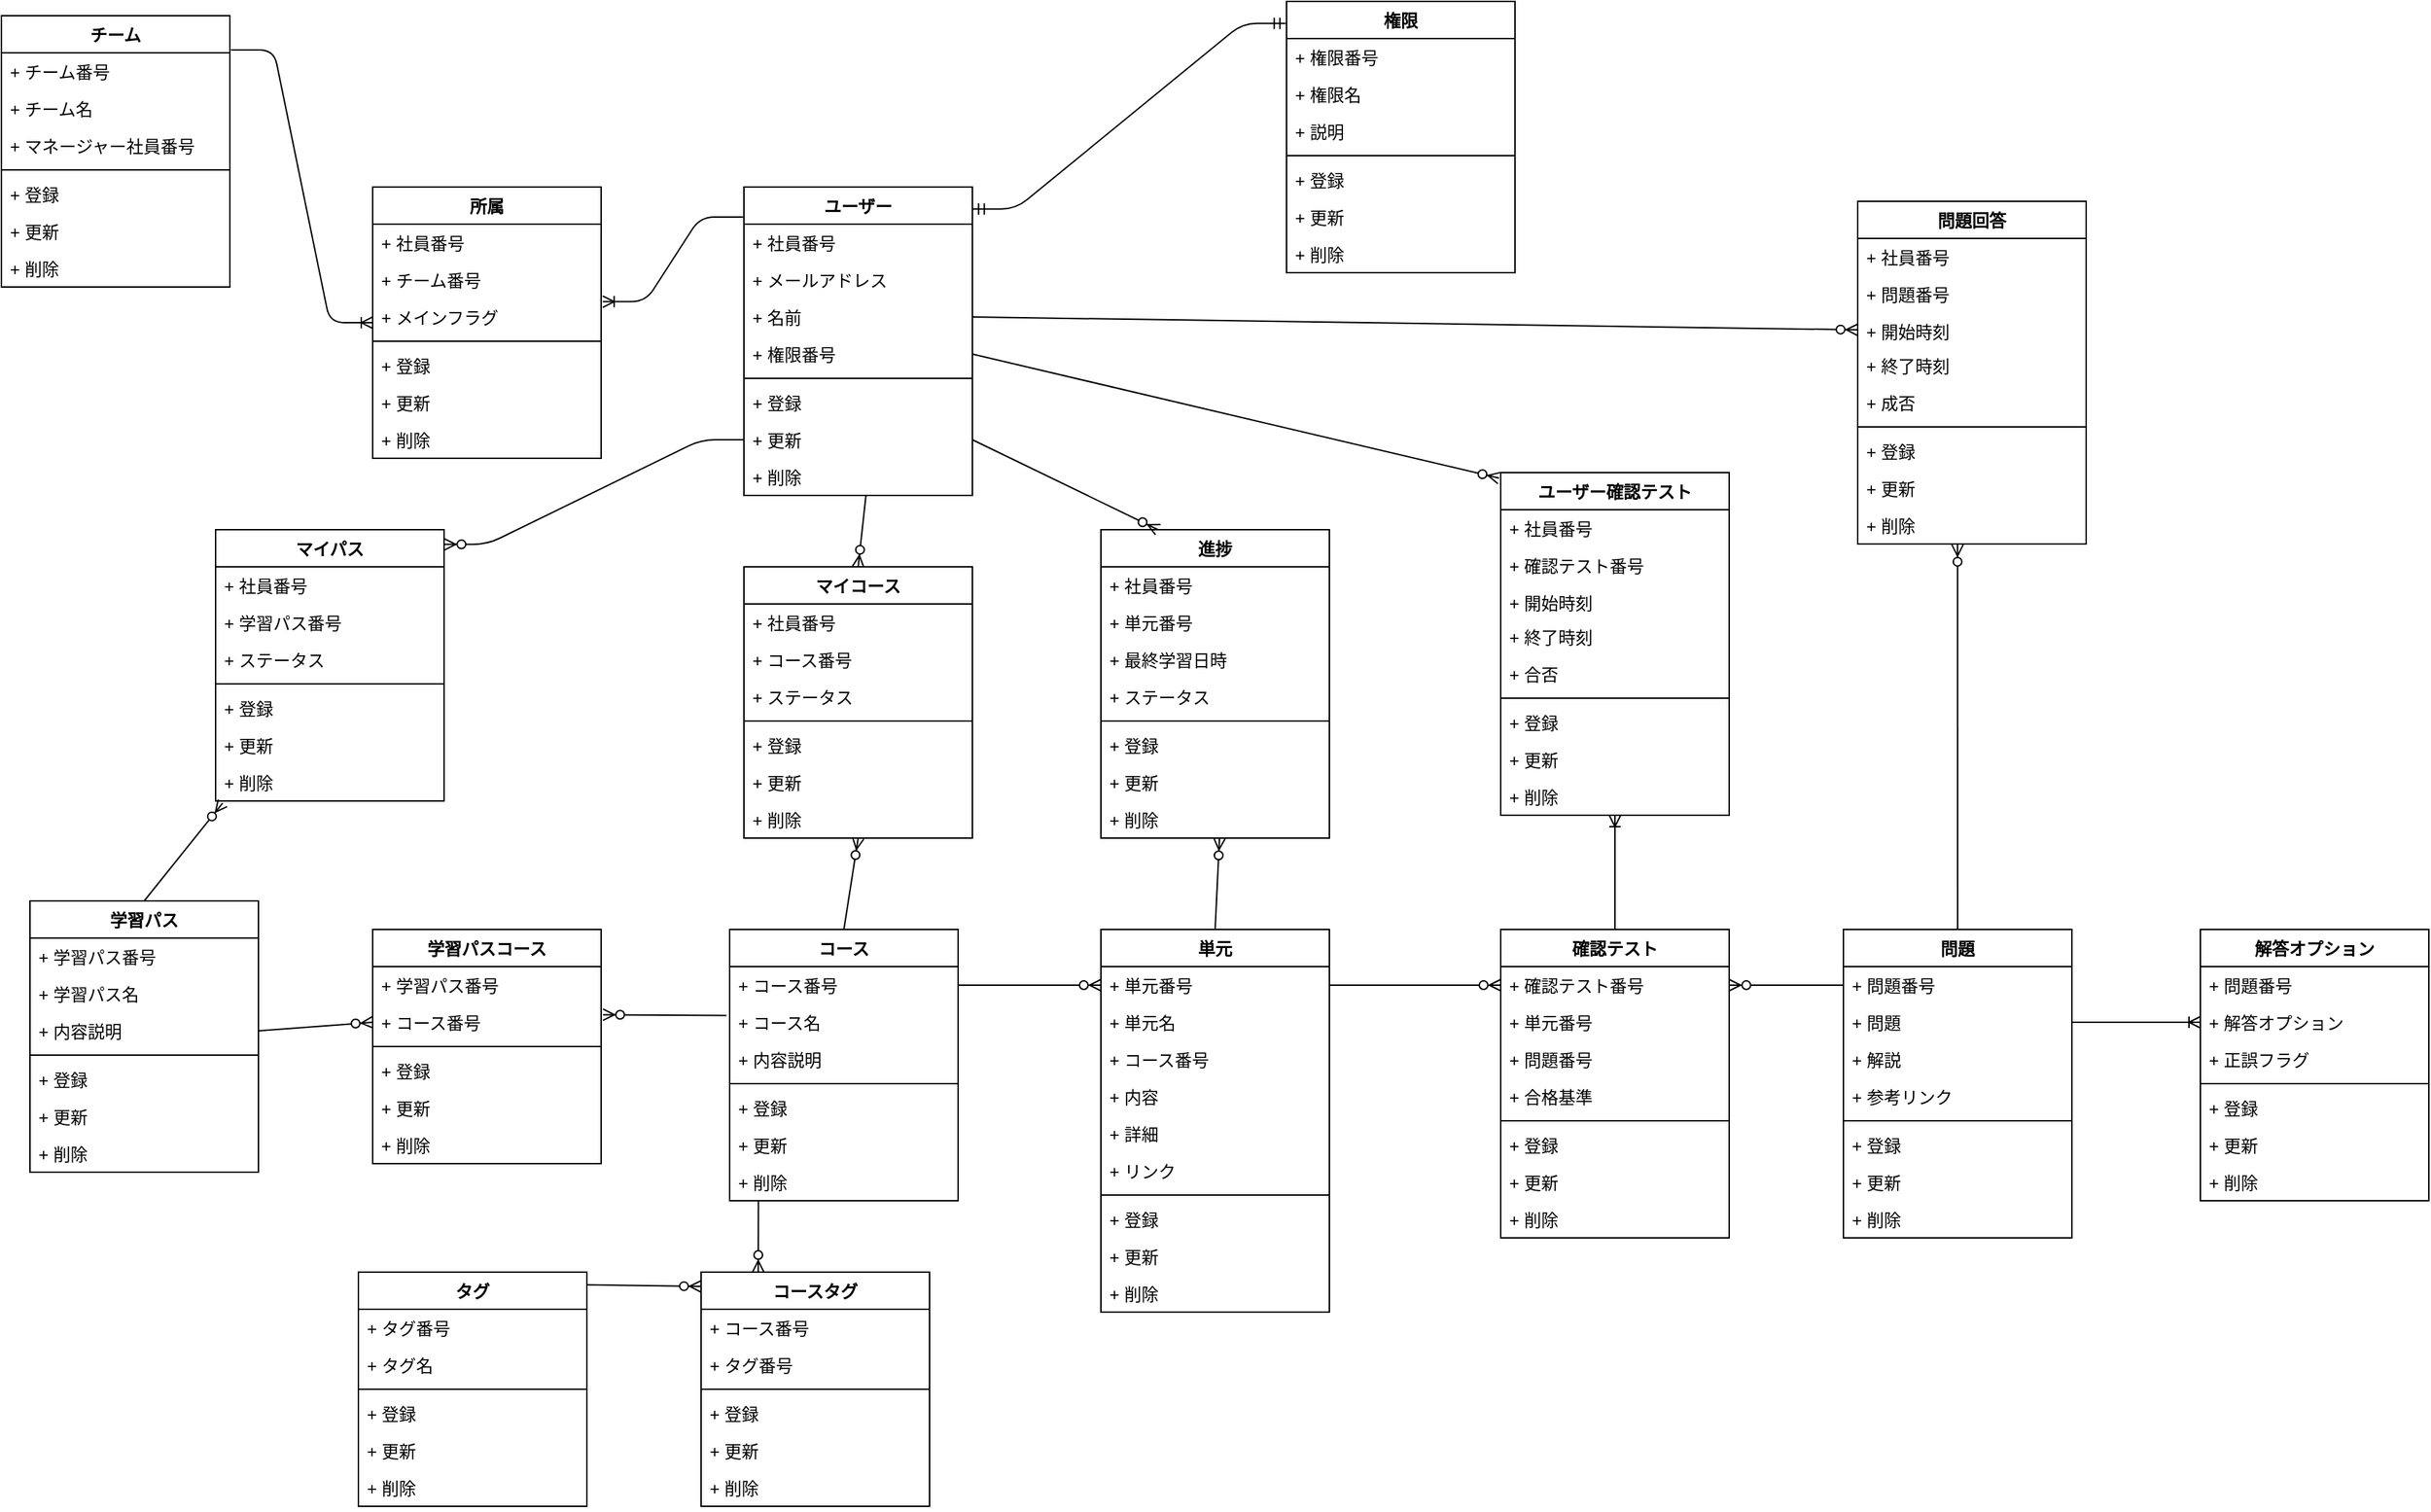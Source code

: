 <mxfile>
    <diagram id="Z9_yP5_fZFqYmNfUcej5" name="ページ1">
        <mxGraphModel dx="1994" dy="718" grid="1" gridSize="10" guides="1" tooltips="1" connect="1" arrows="1" fold="1" page="1" pageScale="1" pageWidth="827" pageHeight="1169" math="0" shadow="0">
            <root>
                <mxCell id="0"/>
                <mxCell id="1" parent="0"/>
                <mxCell id="17" value="&lt;span style=&quot;color: rgb(0, 0, 0);&quot;&gt;ユーザー&lt;/span&gt;" style="swimlane;fontStyle=1;align=center;verticalAlign=top;childLayout=stackLayout;horizontal=1;startSize=26;horizontalStack=0;resizeParent=1;resizeParentMax=0;resizeLast=0;collapsible=1;marginBottom=0;whiteSpace=wrap;html=1;" parent="1" vertex="1">
                    <mxGeometry x="390" y="400" width="160" height="216" as="geometry">
                        <mxRectangle x="140" y="380" width="90" height="30" as="alternateBounds"/>
                    </mxGeometry>
                </mxCell>
                <mxCell id="20" value="+ 社員番号&lt;div&gt;&lt;br&gt;&lt;/div&gt;" style="text;strokeColor=none;fillColor=none;align=left;verticalAlign=top;spacingLeft=4;spacingRight=4;overflow=hidden;rotatable=0;points=[[0,0.5],[1,0.5]];portConstraint=eastwest;whiteSpace=wrap;html=1;" parent="17" vertex="1">
                    <mxGeometry y="26" width="160" height="26" as="geometry"/>
                </mxCell>
                <mxCell id="18" value="+ メールアドレス" style="text;strokeColor=none;fillColor=none;align=left;verticalAlign=top;spacingLeft=4;spacingRight=4;overflow=hidden;rotatable=0;points=[[0,0.5],[1,0.5]];portConstraint=eastwest;whiteSpace=wrap;html=1;" parent="17" vertex="1">
                    <mxGeometry y="52" width="160" height="26" as="geometry"/>
                </mxCell>
                <mxCell id="19" value="+ 名前" style="text;strokeColor=none;fillColor=none;align=left;verticalAlign=top;spacingLeft=4;spacingRight=4;overflow=hidden;rotatable=0;points=[[0,0.5],[1,0.5]];portConstraint=eastwest;whiteSpace=wrap;html=1;" parent="17" vertex="1">
                    <mxGeometry y="78" width="160" height="26" as="geometry"/>
                </mxCell>
                <mxCell id="22" value="+ 権限番号" style="text;strokeColor=none;fillColor=none;align=left;verticalAlign=top;spacingLeft=4;spacingRight=4;overflow=hidden;rotatable=0;points=[[0,0.5],[1,0.5]];portConstraint=eastwest;whiteSpace=wrap;html=1;" parent="17" vertex="1">
                    <mxGeometry y="104" width="160" height="26" as="geometry"/>
                </mxCell>
                <mxCell id="23" value="" style="line;strokeWidth=1;fillColor=none;align=left;verticalAlign=middle;spacingTop=-1;spacingLeft=3;spacingRight=3;rotatable=0;labelPosition=right;points=[];portConstraint=eastwest;strokeColor=inherit;" parent="17" vertex="1">
                    <mxGeometry y="130" width="160" height="8" as="geometry"/>
                </mxCell>
                <mxCell id="24" value="+ 登録" style="text;strokeColor=none;fillColor=none;align=left;verticalAlign=top;spacingLeft=4;spacingRight=4;overflow=hidden;rotatable=0;points=[[0,0.5],[1,0.5]];portConstraint=eastwest;whiteSpace=wrap;html=1;" parent="17" vertex="1">
                    <mxGeometry y="138" width="160" height="26" as="geometry"/>
                </mxCell>
                <mxCell id="26" value="+ 更新" style="text;strokeColor=none;fillColor=none;align=left;verticalAlign=top;spacingLeft=4;spacingRight=4;overflow=hidden;rotatable=0;points=[[0,0.5],[1,0.5]];portConstraint=eastwest;whiteSpace=wrap;html=1;" parent="17" vertex="1">
                    <mxGeometry y="164" width="160" height="26" as="geometry"/>
                </mxCell>
                <mxCell id="25" value="+ 削除" style="text;strokeColor=none;fillColor=none;align=left;verticalAlign=top;spacingLeft=4;spacingRight=4;overflow=hidden;rotatable=0;points=[[0,0.5],[1,0.5]];portConstraint=eastwest;whiteSpace=wrap;html=1;" parent="17" vertex="1">
                    <mxGeometry y="190" width="160" height="26" as="geometry"/>
                </mxCell>
                <mxCell id="27" value="チーム" style="swimlane;fontStyle=1;align=center;verticalAlign=top;childLayout=stackLayout;horizontal=1;startSize=26;horizontalStack=0;resizeParent=1;resizeParentMax=0;resizeLast=0;collapsible=1;marginBottom=0;whiteSpace=wrap;html=1;" parent="1" vertex="1">
                    <mxGeometry x="-130" y="280" width="160" height="190" as="geometry">
                        <mxRectangle x="140" y="380" width="90" height="30" as="alternateBounds"/>
                    </mxGeometry>
                </mxCell>
                <mxCell id="28" value="+ チーム番号&lt;div&gt;&lt;br&gt;&lt;/div&gt;" style="text;strokeColor=none;fillColor=none;align=left;verticalAlign=top;spacingLeft=4;spacingRight=4;overflow=hidden;rotatable=0;points=[[0,0.5],[1,0.5]];portConstraint=eastwest;whiteSpace=wrap;html=1;" parent="27" vertex="1">
                    <mxGeometry y="26" width="160" height="26" as="geometry"/>
                </mxCell>
                <mxCell id="239" value="+ チーム名" style="text;strokeColor=none;fillColor=none;align=left;verticalAlign=top;spacingLeft=4;spacingRight=4;overflow=hidden;rotatable=0;points=[[0,0.5],[1,0.5]];portConstraint=eastwest;whiteSpace=wrap;html=1;" parent="27" vertex="1">
                    <mxGeometry y="52" width="160" height="26" as="geometry"/>
                </mxCell>
                <mxCell id="29" value="+ マネージャー社員番号" style="text;strokeColor=none;fillColor=none;align=left;verticalAlign=top;spacingLeft=4;spacingRight=4;overflow=hidden;rotatable=0;points=[[0,0.5],[1,0.5]];portConstraint=eastwest;whiteSpace=wrap;html=1;" parent="27" vertex="1">
                    <mxGeometry y="78" width="160" height="26" as="geometry"/>
                </mxCell>
                <mxCell id="32" value="" style="line;strokeWidth=1;fillColor=none;align=left;verticalAlign=middle;spacingTop=-1;spacingLeft=3;spacingRight=3;rotatable=0;labelPosition=right;points=[];portConstraint=eastwest;strokeColor=inherit;" parent="27" vertex="1">
                    <mxGeometry y="104" width="160" height="8" as="geometry"/>
                </mxCell>
                <mxCell id="33" value="+ 登録" style="text;strokeColor=none;fillColor=none;align=left;verticalAlign=top;spacingLeft=4;spacingRight=4;overflow=hidden;rotatable=0;points=[[0,0.5],[1,0.5]];portConstraint=eastwest;whiteSpace=wrap;html=1;" parent="27" vertex="1">
                    <mxGeometry y="112" width="160" height="26" as="geometry"/>
                </mxCell>
                <mxCell id="34" value="+ 更新" style="text;strokeColor=none;fillColor=none;align=left;verticalAlign=top;spacingLeft=4;spacingRight=4;overflow=hidden;rotatable=0;points=[[0,0.5],[1,0.5]];portConstraint=eastwest;whiteSpace=wrap;html=1;" parent="27" vertex="1">
                    <mxGeometry y="138" width="160" height="26" as="geometry"/>
                </mxCell>
                <mxCell id="35" value="+ 削除" style="text;strokeColor=none;fillColor=none;align=left;verticalAlign=top;spacingLeft=4;spacingRight=4;overflow=hidden;rotatable=0;points=[[0,0.5],[1,0.5]];portConstraint=eastwest;whiteSpace=wrap;html=1;" parent="27" vertex="1">
                    <mxGeometry y="164" width="160" height="26" as="geometry"/>
                </mxCell>
                <mxCell id="45" value="学習パスコース" style="swimlane;fontStyle=1;align=center;verticalAlign=top;childLayout=stackLayout;horizontal=1;startSize=26;horizontalStack=0;resizeParent=1;resizeParentMax=0;resizeLast=0;collapsible=1;marginBottom=0;whiteSpace=wrap;html=1;" parent="1" vertex="1">
                    <mxGeometry x="130" y="920" width="160" height="164" as="geometry">
                        <mxRectangle x="140" y="380" width="90" height="30" as="alternateBounds"/>
                    </mxGeometry>
                </mxCell>
                <mxCell id="46" value="+ 学習パス番号&lt;div&gt;&lt;br&gt;&lt;/div&gt;" style="text;strokeColor=none;fillColor=none;align=left;verticalAlign=top;spacingLeft=4;spacingRight=4;overflow=hidden;rotatable=0;points=[[0,0.5],[1,0.5]];portConstraint=eastwest;whiteSpace=wrap;html=1;" parent="45" vertex="1">
                    <mxGeometry y="26" width="160" height="26" as="geometry"/>
                </mxCell>
                <mxCell id="47" value="+ コース番号" style="text;strokeColor=none;fillColor=none;align=left;verticalAlign=top;spacingLeft=4;spacingRight=4;overflow=hidden;rotatable=0;points=[[0,0.5],[1,0.5]];portConstraint=eastwest;whiteSpace=wrap;html=1;" parent="45" vertex="1">
                    <mxGeometry y="52" width="160" height="26" as="geometry"/>
                </mxCell>
                <mxCell id="50" value="" style="line;strokeWidth=1;fillColor=none;align=left;verticalAlign=middle;spacingTop=-1;spacingLeft=3;spacingRight=3;rotatable=0;labelPosition=right;points=[];portConstraint=eastwest;strokeColor=inherit;" parent="45" vertex="1">
                    <mxGeometry y="78" width="160" height="8" as="geometry"/>
                </mxCell>
                <mxCell id="51" value="+ 登録" style="text;strokeColor=none;fillColor=none;align=left;verticalAlign=top;spacingLeft=4;spacingRight=4;overflow=hidden;rotatable=0;points=[[0,0.5],[1,0.5]];portConstraint=eastwest;whiteSpace=wrap;html=1;" parent="45" vertex="1">
                    <mxGeometry y="86" width="160" height="26" as="geometry"/>
                </mxCell>
                <mxCell id="52" value="+ 更新" style="text;strokeColor=none;fillColor=none;align=left;verticalAlign=top;spacingLeft=4;spacingRight=4;overflow=hidden;rotatable=0;points=[[0,0.5],[1,0.5]];portConstraint=eastwest;whiteSpace=wrap;html=1;" parent="45" vertex="1">
                    <mxGeometry y="112" width="160" height="26" as="geometry"/>
                </mxCell>
                <mxCell id="53" value="+ 削除" style="text;strokeColor=none;fillColor=none;align=left;verticalAlign=top;spacingLeft=4;spacingRight=4;overflow=hidden;rotatable=0;points=[[0,0.5],[1,0.5]];portConstraint=eastwest;whiteSpace=wrap;html=1;" parent="45" vertex="1">
                    <mxGeometry y="138" width="160" height="26" as="geometry"/>
                </mxCell>
                <mxCell id="54" value="コース" style="swimlane;fontStyle=1;align=center;verticalAlign=top;childLayout=stackLayout;horizontal=1;startSize=26;horizontalStack=0;resizeParent=1;resizeParentMax=0;resizeLast=0;collapsible=1;marginBottom=0;whiteSpace=wrap;html=1;" parent="1" vertex="1">
                    <mxGeometry x="380" y="920" width="160" height="190" as="geometry">
                        <mxRectangle x="140" y="380" width="90" height="30" as="alternateBounds"/>
                    </mxGeometry>
                </mxCell>
                <mxCell id="55" value="+ コース番号" style="text;strokeColor=none;fillColor=none;align=left;verticalAlign=top;spacingLeft=4;spacingRight=4;overflow=hidden;rotatable=0;points=[[0,0.5],[1,0.5]];portConstraint=eastwest;whiteSpace=wrap;html=1;" parent="54" vertex="1">
                    <mxGeometry y="26" width="160" height="26" as="geometry"/>
                </mxCell>
                <mxCell id="56" value="+ コース名" style="text;strokeColor=none;fillColor=none;align=left;verticalAlign=top;spacingLeft=4;spacingRight=4;overflow=hidden;rotatable=0;points=[[0,0.5],[1,0.5]];portConstraint=eastwest;whiteSpace=wrap;html=1;" parent="54" vertex="1">
                    <mxGeometry y="52" width="160" height="26" as="geometry"/>
                </mxCell>
                <mxCell id="57" value="+ 内容説明" style="text;strokeColor=none;fillColor=none;align=left;verticalAlign=top;spacingLeft=4;spacingRight=4;overflow=hidden;rotatable=0;points=[[0,0.5],[1,0.5]];portConstraint=eastwest;whiteSpace=wrap;html=1;" parent="54" vertex="1">
                    <mxGeometry y="78" width="160" height="26" as="geometry"/>
                </mxCell>
                <mxCell id="58" value="" style="line;strokeWidth=1;fillColor=none;align=left;verticalAlign=middle;spacingTop=-1;spacingLeft=3;spacingRight=3;rotatable=0;labelPosition=right;points=[];portConstraint=eastwest;strokeColor=inherit;" parent="54" vertex="1">
                    <mxGeometry y="104" width="160" height="8" as="geometry"/>
                </mxCell>
                <mxCell id="59" value="+ 登録" style="text;strokeColor=none;fillColor=none;align=left;verticalAlign=top;spacingLeft=4;spacingRight=4;overflow=hidden;rotatable=0;points=[[0,0.5],[1,0.5]];portConstraint=eastwest;whiteSpace=wrap;html=1;" parent="54" vertex="1">
                    <mxGeometry y="112" width="160" height="26" as="geometry"/>
                </mxCell>
                <mxCell id="60" value="+ 更新" style="text;strokeColor=none;fillColor=none;align=left;verticalAlign=top;spacingLeft=4;spacingRight=4;overflow=hidden;rotatable=0;points=[[0,0.5],[1,0.5]];portConstraint=eastwest;whiteSpace=wrap;html=1;" parent="54" vertex="1">
                    <mxGeometry y="138" width="160" height="26" as="geometry"/>
                </mxCell>
                <mxCell id="61" value="+ 削除" style="text;strokeColor=none;fillColor=none;align=left;verticalAlign=top;spacingLeft=4;spacingRight=4;overflow=hidden;rotatable=0;points=[[0,0.5],[1,0.5]];portConstraint=eastwest;whiteSpace=wrap;html=1;" parent="54" vertex="1">
                    <mxGeometry y="164" width="160" height="26" as="geometry"/>
                </mxCell>
                <mxCell id="80" value="単元" style="swimlane;fontStyle=1;align=center;verticalAlign=top;childLayout=stackLayout;horizontal=1;startSize=26;horizontalStack=0;resizeParent=1;resizeParentMax=0;resizeLast=0;collapsible=1;marginBottom=0;whiteSpace=wrap;html=1;" parent="1" vertex="1">
                    <mxGeometry x="640" y="920" width="160" height="268" as="geometry">
                        <mxRectangle x="140" y="380" width="90" height="30" as="alternateBounds"/>
                    </mxGeometry>
                </mxCell>
                <mxCell id="81" value="+ 単元番号" style="text;strokeColor=none;fillColor=none;align=left;verticalAlign=top;spacingLeft=4;spacingRight=4;overflow=hidden;rotatable=0;points=[[0,0.5],[1,0.5]];portConstraint=eastwest;whiteSpace=wrap;html=1;" parent="80" vertex="1">
                    <mxGeometry y="26" width="160" height="26" as="geometry"/>
                </mxCell>
                <mxCell id="82" value="+ 単元名" style="text;strokeColor=none;fillColor=none;align=left;verticalAlign=top;spacingLeft=4;spacingRight=4;overflow=hidden;rotatable=0;points=[[0,0.5],[1,0.5]];portConstraint=eastwest;whiteSpace=wrap;html=1;" parent="80" vertex="1">
                    <mxGeometry y="52" width="160" height="26" as="geometry"/>
                </mxCell>
                <mxCell id="83" value="+ コース番号" style="text;strokeColor=none;fillColor=none;align=left;verticalAlign=top;spacingLeft=4;spacingRight=4;overflow=hidden;rotatable=0;points=[[0,0.5],[1,0.5]];portConstraint=eastwest;whiteSpace=wrap;html=1;" parent="80" vertex="1">
                    <mxGeometry y="78" width="160" height="26" as="geometry"/>
                </mxCell>
                <mxCell id="88" value="+ 内容" style="text;strokeColor=none;fillColor=none;align=left;verticalAlign=top;spacingLeft=4;spacingRight=4;overflow=hidden;rotatable=0;points=[[0,0.5],[1,0.5]];portConstraint=eastwest;whiteSpace=wrap;html=1;" parent="80" vertex="1">
                    <mxGeometry y="104" width="160" height="26" as="geometry"/>
                </mxCell>
                <mxCell id="99" value="+ 詳細" style="text;strokeColor=none;fillColor=none;align=left;verticalAlign=top;spacingLeft=4;spacingRight=4;overflow=hidden;rotatable=0;points=[[0,0.5],[1,0.5]];portConstraint=eastwest;whiteSpace=wrap;html=1;" parent="80" vertex="1">
                    <mxGeometry y="130" width="160" height="26" as="geometry"/>
                </mxCell>
                <mxCell id="98" value="+ リンク" style="text;strokeColor=none;fillColor=none;align=left;verticalAlign=top;spacingLeft=4;spacingRight=4;overflow=hidden;rotatable=0;points=[[0,0.5],[1,0.5]];portConstraint=eastwest;whiteSpace=wrap;html=1;" parent="80" vertex="1">
                    <mxGeometry y="156" width="160" height="26" as="geometry"/>
                </mxCell>
                <mxCell id="84" value="" style="line;strokeWidth=1;fillColor=none;align=left;verticalAlign=middle;spacingTop=-1;spacingLeft=3;spacingRight=3;rotatable=0;labelPosition=right;points=[];portConstraint=eastwest;strokeColor=inherit;" parent="80" vertex="1">
                    <mxGeometry y="182" width="160" height="8" as="geometry"/>
                </mxCell>
                <mxCell id="85" value="+ 登録" style="text;strokeColor=none;fillColor=none;align=left;verticalAlign=top;spacingLeft=4;spacingRight=4;overflow=hidden;rotatable=0;points=[[0,0.5],[1,0.5]];portConstraint=eastwest;whiteSpace=wrap;html=1;" parent="80" vertex="1">
                    <mxGeometry y="190" width="160" height="26" as="geometry"/>
                </mxCell>
                <mxCell id="86" value="+ 更新" style="text;strokeColor=none;fillColor=none;align=left;verticalAlign=top;spacingLeft=4;spacingRight=4;overflow=hidden;rotatable=0;points=[[0,0.5],[1,0.5]];portConstraint=eastwest;whiteSpace=wrap;html=1;" parent="80" vertex="1">
                    <mxGeometry y="216" width="160" height="26" as="geometry"/>
                </mxCell>
                <mxCell id="87" value="+ 削除" style="text;strokeColor=none;fillColor=none;align=left;verticalAlign=top;spacingLeft=4;spacingRight=4;overflow=hidden;rotatable=0;points=[[0,0.5],[1,0.5]];portConstraint=eastwest;whiteSpace=wrap;html=1;" parent="80" vertex="1">
                    <mxGeometry y="242" width="160" height="26" as="geometry"/>
                </mxCell>
                <mxCell id="100" value="進捗" style="swimlane;fontStyle=1;align=center;verticalAlign=top;childLayout=stackLayout;horizontal=1;startSize=26;horizontalStack=0;resizeParent=1;resizeParentMax=0;resizeLast=0;collapsible=1;marginBottom=0;whiteSpace=wrap;html=1;" parent="1" vertex="1">
                    <mxGeometry x="640" y="640" width="160" height="216" as="geometry">
                        <mxRectangle x="140" y="380" width="90" height="30" as="alternateBounds"/>
                    </mxGeometry>
                </mxCell>
                <mxCell id="101" value="+ 社員番号" style="text;strokeColor=none;fillColor=none;align=left;verticalAlign=top;spacingLeft=4;spacingRight=4;overflow=hidden;rotatable=0;points=[[0,0.5],[1,0.5]];portConstraint=eastwest;whiteSpace=wrap;html=1;" parent="100" vertex="1">
                    <mxGeometry y="26" width="160" height="26" as="geometry"/>
                </mxCell>
                <mxCell id="102" value="+ 単元番号" style="text;strokeColor=none;fillColor=none;align=left;verticalAlign=top;spacingLeft=4;spacingRight=4;overflow=hidden;rotatable=0;points=[[0,0.5],[1,0.5]];portConstraint=eastwest;whiteSpace=wrap;html=1;" parent="100" vertex="1">
                    <mxGeometry y="52" width="160" height="26" as="geometry"/>
                </mxCell>
                <mxCell id="141" value="+ 最終学習日時" style="text;strokeColor=none;fillColor=none;align=left;verticalAlign=top;spacingLeft=4;spacingRight=4;overflow=hidden;rotatable=0;points=[[0,0.5],[1,0.5]];portConstraint=eastwest;whiteSpace=wrap;html=1;" parent="100" vertex="1">
                    <mxGeometry y="78" width="160" height="26" as="geometry"/>
                </mxCell>
                <mxCell id="103" value="+ ステータス" style="text;strokeColor=none;fillColor=none;align=left;verticalAlign=top;spacingLeft=4;spacingRight=4;overflow=hidden;rotatable=0;points=[[0,0.5],[1,0.5]];portConstraint=eastwest;whiteSpace=wrap;html=1;" parent="100" vertex="1">
                    <mxGeometry y="104" width="160" height="26" as="geometry"/>
                </mxCell>
                <mxCell id="107" value="" style="line;strokeWidth=1;fillColor=none;align=left;verticalAlign=middle;spacingTop=-1;spacingLeft=3;spacingRight=3;rotatable=0;labelPosition=right;points=[];portConstraint=eastwest;strokeColor=inherit;" parent="100" vertex="1">
                    <mxGeometry y="130" width="160" height="8" as="geometry"/>
                </mxCell>
                <mxCell id="108" value="+ 登録" style="text;strokeColor=none;fillColor=none;align=left;verticalAlign=top;spacingLeft=4;spacingRight=4;overflow=hidden;rotatable=0;points=[[0,0.5],[1,0.5]];portConstraint=eastwest;whiteSpace=wrap;html=1;" parent="100" vertex="1">
                    <mxGeometry y="138" width="160" height="26" as="geometry"/>
                </mxCell>
                <mxCell id="109" value="+ 更新" style="text;strokeColor=none;fillColor=none;align=left;verticalAlign=top;spacingLeft=4;spacingRight=4;overflow=hidden;rotatable=0;points=[[0,0.5],[1,0.5]];portConstraint=eastwest;whiteSpace=wrap;html=1;" parent="100" vertex="1">
                    <mxGeometry y="164" width="160" height="26" as="geometry"/>
                </mxCell>
                <mxCell id="110" value="+ 削除" style="text;strokeColor=none;fillColor=none;align=left;verticalAlign=top;spacingLeft=4;spacingRight=4;overflow=hidden;rotatable=0;points=[[0,0.5],[1,0.5]];portConstraint=eastwest;whiteSpace=wrap;html=1;" parent="100" vertex="1">
                    <mxGeometry y="190" width="160" height="26" as="geometry"/>
                </mxCell>
                <mxCell id="112" value="確認テスト" style="swimlane;fontStyle=1;align=center;verticalAlign=top;childLayout=stackLayout;horizontal=1;startSize=26;horizontalStack=0;resizeParent=1;resizeParentMax=0;resizeLast=0;collapsible=1;marginBottom=0;whiteSpace=wrap;html=1;" parent="1" vertex="1">
                    <mxGeometry x="920" y="920" width="160" height="216" as="geometry">
                        <mxRectangle x="140" y="380" width="90" height="30" as="alternateBounds"/>
                    </mxGeometry>
                </mxCell>
                <mxCell id="187" value="+ 確認テスト番号" style="text;strokeColor=none;fillColor=none;align=left;verticalAlign=top;spacingLeft=4;spacingRight=4;overflow=hidden;rotatable=0;points=[[0,0.5],[1,0.5]];portConstraint=eastwest;whiteSpace=wrap;html=1;" parent="112" vertex="1">
                    <mxGeometry y="26" width="160" height="26" as="geometry"/>
                </mxCell>
                <mxCell id="113" value="+ 単元番号" style="text;strokeColor=none;fillColor=none;align=left;verticalAlign=top;spacingLeft=4;spacingRight=4;overflow=hidden;rotatable=0;points=[[0,0.5],[1,0.5]];portConstraint=eastwest;whiteSpace=wrap;html=1;" parent="112" vertex="1">
                    <mxGeometry y="52" width="160" height="26" as="geometry"/>
                </mxCell>
                <mxCell id="198" value="+ 問題番号" style="text;strokeColor=none;fillColor=none;align=left;verticalAlign=top;spacingLeft=4;spacingRight=4;overflow=hidden;rotatable=0;points=[[0,0.5],[1,0.5]];portConstraint=eastwest;whiteSpace=wrap;html=1;" parent="112" vertex="1">
                    <mxGeometry y="78" width="160" height="26" as="geometry"/>
                </mxCell>
                <mxCell id="129" value="+ 合格基準" style="text;strokeColor=none;fillColor=none;align=left;verticalAlign=top;spacingLeft=4;spacingRight=4;overflow=hidden;rotatable=0;points=[[0,0.5],[1,0.5]];portConstraint=eastwest;whiteSpace=wrap;html=1;" parent="112" vertex="1">
                    <mxGeometry y="104" width="160" height="26" as="geometry"/>
                </mxCell>
                <mxCell id="117" value="" style="line;strokeWidth=1;fillColor=none;align=left;verticalAlign=middle;spacingTop=-1;spacingLeft=3;spacingRight=3;rotatable=0;labelPosition=right;points=[];portConstraint=eastwest;strokeColor=inherit;" parent="112" vertex="1">
                    <mxGeometry y="130" width="160" height="8" as="geometry"/>
                </mxCell>
                <mxCell id="118" value="+ 登録" style="text;strokeColor=none;fillColor=none;align=left;verticalAlign=top;spacingLeft=4;spacingRight=4;overflow=hidden;rotatable=0;points=[[0,0.5],[1,0.5]];portConstraint=eastwest;whiteSpace=wrap;html=1;" parent="112" vertex="1">
                    <mxGeometry y="138" width="160" height="26" as="geometry"/>
                </mxCell>
                <mxCell id="119" value="+ 更新" style="text;strokeColor=none;fillColor=none;align=left;verticalAlign=top;spacingLeft=4;spacingRight=4;overflow=hidden;rotatable=0;points=[[0,0.5],[1,0.5]];portConstraint=eastwest;whiteSpace=wrap;html=1;" parent="112" vertex="1">
                    <mxGeometry y="164" width="160" height="26" as="geometry"/>
                </mxCell>
                <mxCell id="120" value="+ 削除" style="text;strokeColor=none;fillColor=none;align=left;verticalAlign=top;spacingLeft=4;spacingRight=4;overflow=hidden;rotatable=0;points=[[0,0.5],[1,0.5]];portConstraint=eastwest;whiteSpace=wrap;html=1;" parent="112" vertex="1">
                    <mxGeometry y="190" width="160" height="26" as="geometry"/>
                </mxCell>
                <mxCell id="121" value="解答オプション" style="swimlane;fontStyle=1;align=center;verticalAlign=top;childLayout=stackLayout;horizontal=1;startSize=26;horizontalStack=0;resizeParent=1;resizeParentMax=0;resizeLast=0;collapsible=1;marginBottom=0;whiteSpace=wrap;html=1;" parent="1" vertex="1">
                    <mxGeometry x="1410" y="920" width="160" height="190" as="geometry">
                        <mxRectangle x="140" y="380" width="90" height="30" as="alternateBounds"/>
                    </mxGeometry>
                </mxCell>
                <mxCell id="122" value="+ 問題番号" style="text;strokeColor=none;fillColor=none;align=left;verticalAlign=top;spacingLeft=4;spacingRight=4;overflow=hidden;rotatable=0;points=[[0,0.5],[1,0.5]];portConstraint=eastwest;whiteSpace=wrap;html=1;" parent="121" vertex="1">
                    <mxGeometry y="26" width="160" height="26" as="geometry"/>
                </mxCell>
                <mxCell id="128" value="+ 解答オプション" style="text;strokeColor=none;fillColor=none;align=left;verticalAlign=top;spacingLeft=4;spacingRight=4;overflow=hidden;rotatable=0;points=[[0,0.5],[1,0.5]];portConstraint=eastwest;whiteSpace=wrap;html=1;" parent="121" vertex="1">
                    <mxGeometry y="52" width="160" height="26" as="geometry"/>
                </mxCell>
                <mxCell id="123" value="+ 正誤フラグ" style="text;strokeColor=none;fillColor=none;align=left;verticalAlign=top;spacingLeft=4;spacingRight=4;overflow=hidden;rotatable=0;points=[[0,0.5],[1,0.5]];portConstraint=eastwest;whiteSpace=wrap;html=1;" parent="121" vertex="1">
                    <mxGeometry y="78" width="160" height="26" as="geometry"/>
                </mxCell>
                <mxCell id="124" value="" style="line;strokeWidth=1;fillColor=none;align=left;verticalAlign=middle;spacingTop=-1;spacingLeft=3;spacingRight=3;rotatable=0;labelPosition=right;points=[];portConstraint=eastwest;strokeColor=inherit;" parent="121" vertex="1">
                    <mxGeometry y="104" width="160" height="8" as="geometry"/>
                </mxCell>
                <mxCell id="125" value="+ 登録" style="text;strokeColor=none;fillColor=none;align=left;verticalAlign=top;spacingLeft=4;spacingRight=4;overflow=hidden;rotatable=0;points=[[0,0.5],[1,0.5]];portConstraint=eastwest;whiteSpace=wrap;html=1;" parent="121" vertex="1">
                    <mxGeometry y="112" width="160" height="26" as="geometry"/>
                </mxCell>
                <mxCell id="126" value="+ 更新" style="text;strokeColor=none;fillColor=none;align=left;verticalAlign=top;spacingLeft=4;spacingRight=4;overflow=hidden;rotatable=0;points=[[0,0.5],[1,0.5]];portConstraint=eastwest;whiteSpace=wrap;html=1;" parent="121" vertex="1">
                    <mxGeometry y="138" width="160" height="26" as="geometry"/>
                </mxCell>
                <mxCell id="127" value="+ 削除" style="text;strokeColor=none;fillColor=none;align=left;verticalAlign=top;spacingLeft=4;spacingRight=4;overflow=hidden;rotatable=0;points=[[0,0.5],[1,0.5]];portConstraint=eastwest;whiteSpace=wrap;html=1;" parent="121" vertex="1">
                    <mxGeometry y="164" width="160" height="26" as="geometry"/>
                </mxCell>
                <mxCell id="143" value="マイパス" style="swimlane;fontStyle=1;align=center;verticalAlign=top;childLayout=stackLayout;horizontal=1;startSize=26;horizontalStack=0;resizeParent=1;resizeParentMax=0;resizeLast=0;collapsible=1;marginBottom=0;whiteSpace=wrap;html=1;" parent="1" vertex="1">
                    <mxGeometry x="20" y="640" width="160" height="190" as="geometry">
                        <mxRectangle x="140" y="380" width="90" height="30" as="alternateBounds"/>
                    </mxGeometry>
                </mxCell>
                <mxCell id="144" value="+ 社員番号&lt;div&gt;&lt;br&gt;&lt;/div&gt;" style="text;strokeColor=none;fillColor=none;align=left;verticalAlign=top;spacingLeft=4;spacingRight=4;overflow=hidden;rotatable=0;points=[[0,0.5],[1,0.5]];portConstraint=eastwest;whiteSpace=wrap;html=1;" parent="143" vertex="1">
                    <mxGeometry y="26" width="160" height="26" as="geometry"/>
                </mxCell>
                <mxCell id="157" value="+ 学習パス番号" style="text;strokeColor=none;fillColor=none;align=left;verticalAlign=top;spacingLeft=4;spacingRight=4;overflow=hidden;rotatable=0;points=[[0,0.5],[1,0.5]];portConstraint=eastwest;whiteSpace=wrap;html=1;" parent="143" vertex="1">
                    <mxGeometry y="52" width="160" height="26" as="geometry"/>
                </mxCell>
                <mxCell id="145" value="+ ステータス" style="text;strokeColor=none;fillColor=none;align=left;verticalAlign=top;spacingLeft=4;spacingRight=4;overflow=hidden;rotatable=0;points=[[0,0.5],[1,0.5]];portConstraint=eastwest;whiteSpace=wrap;html=1;" parent="143" vertex="1">
                    <mxGeometry y="78" width="160" height="26" as="geometry"/>
                </mxCell>
                <mxCell id="146" value="" style="line;strokeWidth=1;fillColor=none;align=left;verticalAlign=middle;spacingTop=-1;spacingLeft=3;spacingRight=3;rotatable=0;labelPosition=right;points=[];portConstraint=eastwest;strokeColor=inherit;" parent="143" vertex="1">
                    <mxGeometry y="104" width="160" height="8" as="geometry"/>
                </mxCell>
                <mxCell id="147" value="+ 登録" style="text;strokeColor=none;fillColor=none;align=left;verticalAlign=top;spacingLeft=4;spacingRight=4;overflow=hidden;rotatable=0;points=[[0,0.5],[1,0.5]];portConstraint=eastwest;whiteSpace=wrap;html=1;" parent="143" vertex="1">
                    <mxGeometry y="112" width="160" height="26" as="geometry"/>
                </mxCell>
                <mxCell id="148" value="+ 更新" style="text;strokeColor=none;fillColor=none;align=left;verticalAlign=top;spacingLeft=4;spacingRight=4;overflow=hidden;rotatable=0;points=[[0,0.5],[1,0.5]];portConstraint=eastwest;whiteSpace=wrap;html=1;" parent="143" vertex="1">
                    <mxGeometry y="138" width="160" height="26" as="geometry"/>
                </mxCell>
                <mxCell id="149" value="+ 削除" style="text;strokeColor=none;fillColor=none;align=left;verticalAlign=top;spacingLeft=4;spacingRight=4;overflow=hidden;rotatable=0;points=[[0,0.5],[1,0.5]];portConstraint=eastwest;whiteSpace=wrap;html=1;" parent="143" vertex="1">
                    <mxGeometry y="164" width="160" height="26" as="geometry"/>
                </mxCell>
                <mxCell id="150" value="所属" style="swimlane;fontStyle=1;align=center;verticalAlign=top;childLayout=stackLayout;horizontal=1;startSize=26;horizontalStack=0;resizeParent=1;resizeParentMax=0;resizeLast=0;collapsible=1;marginBottom=0;whiteSpace=wrap;html=1;" parent="1" vertex="1">
                    <mxGeometry x="130" y="400" width="160" height="190" as="geometry">
                        <mxRectangle x="140" y="380" width="90" height="30" as="alternateBounds"/>
                    </mxGeometry>
                </mxCell>
                <mxCell id="151" value="+ 社員番号&lt;div&gt;&lt;br&gt;&lt;/div&gt;" style="text;strokeColor=none;fillColor=none;align=left;verticalAlign=top;spacingLeft=4;spacingRight=4;overflow=hidden;rotatable=0;points=[[0,0.5],[1,0.5]];portConstraint=eastwest;whiteSpace=wrap;html=1;" parent="150" vertex="1">
                    <mxGeometry y="26" width="160" height="26" as="geometry"/>
                </mxCell>
                <mxCell id="152" value="+ チーム番号" style="text;strokeColor=none;fillColor=none;align=left;verticalAlign=top;spacingLeft=4;spacingRight=4;overflow=hidden;rotatable=0;points=[[0,0.5],[1,0.5]];portConstraint=eastwest;whiteSpace=wrap;html=1;" parent="150" vertex="1">
                    <mxGeometry y="52" width="160" height="26" as="geometry"/>
                </mxCell>
                <mxCell id="39" value="+ メインフラグ" style="text;strokeColor=none;fillColor=none;align=left;verticalAlign=top;spacingLeft=4;spacingRight=4;overflow=hidden;rotatable=0;points=[[0,0.5],[1,0.5]];portConstraint=eastwest;whiteSpace=wrap;html=1;" parent="150" vertex="1">
                    <mxGeometry y="78" width="160" height="26" as="geometry"/>
                </mxCell>
                <mxCell id="153" value="" style="line;strokeWidth=1;fillColor=none;align=left;verticalAlign=middle;spacingTop=-1;spacingLeft=3;spacingRight=3;rotatable=0;labelPosition=right;points=[];portConstraint=eastwest;strokeColor=inherit;" parent="150" vertex="1">
                    <mxGeometry y="104" width="160" height="8" as="geometry"/>
                </mxCell>
                <mxCell id="154" value="+ 登録" style="text;strokeColor=none;fillColor=none;align=left;verticalAlign=top;spacingLeft=4;spacingRight=4;overflow=hidden;rotatable=0;points=[[0,0.5],[1,0.5]];portConstraint=eastwest;whiteSpace=wrap;html=1;" parent="150" vertex="1">
                    <mxGeometry y="112" width="160" height="26" as="geometry"/>
                </mxCell>
                <mxCell id="155" value="+ 更新" style="text;strokeColor=none;fillColor=none;align=left;verticalAlign=top;spacingLeft=4;spacingRight=4;overflow=hidden;rotatable=0;points=[[0,0.5],[1,0.5]];portConstraint=eastwest;whiteSpace=wrap;html=1;" parent="150" vertex="1">
                    <mxGeometry y="138" width="160" height="26" as="geometry"/>
                </mxCell>
                <mxCell id="156" value="+ 削除" style="text;strokeColor=none;fillColor=none;align=left;verticalAlign=top;spacingLeft=4;spacingRight=4;overflow=hidden;rotatable=0;points=[[0,0.5],[1,0.5]];portConstraint=eastwest;whiteSpace=wrap;html=1;" parent="150" vertex="1">
                    <mxGeometry y="164" width="160" height="26" as="geometry"/>
                </mxCell>
                <mxCell id="158" value="マイコース" style="swimlane;fontStyle=1;align=center;verticalAlign=top;childLayout=stackLayout;horizontal=1;startSize=26;horizontalStack=0;resizeParent=1;resizeParentMax=0;resizeLast=0;collapsible=1;marginBottom=0;whiteSpace=wrap;html=1;" parent="1" vertex="1">
                    <mxGeometry x="390" y="666" width="160" height="190" as="geometry">
                        <mxRectangle x="140" y="380" width="90" height="30" as="alternateBounds"/>
                    </mxGeometry>
                </mxCell>
                <mxCell id="159" value="+ 社員番号&lt;div&gt;&lt;br&gt;&lt;/div&gt;" style="text;strokeColor=none;fillColor=none;align=left;verticalAlign=top;spacingLeft=4;spacingRight=4;overflow=hidden;rotatable=0;points=[[0,0.5],[1,0.5]];portConstraint=eastwest;whiteSpace=wrap;html=1;" parent="158" vertex="1">
                    <mxGeometry y="26" width="160" height="26" as="geometry"/>
                </mxCell>
                <mxCell id="160" value="+ コース番号" style="text;strokeColor=none;fillColor=none;align=left;verticalAlign=top;spacingLeft=4;spacingRight=4;overflow=hidden;rotatable=0;points=[[0,0.5],[1,0.5]];portConstraint=eastwest;whiteSpace=wrap;html=1;" parent="158" vertex="1">
                    <mxGeometry y="52" width="160" height="26" as="geometry"/>
                </mxCell>
                <mxCell id="161" value="+ ステータス" style="text;strokeColor=none;fillColor=none;align=left;verticalAlign=top;spacingLeft=4;spacingRight=4;overflow=hidden;rotatable=0;points=[[0,0.5],[1,0.5]];portConstraint=eastwest;whiteSpace=wrap;html=1;" parent="158" vertex="1">
                    <mxGeometry y="78" width="160" height="26" as="geometry"/>
                </mxCell>
                <mxCell id="162" value="" style="line;strokeWidth=1;fillColor=none;align=left;verticalAlign=middle;spacingTop=-1;spacingLeft=3;spacingRight=3;rotatable=0;labelPosition=right;points=[];portConstraint=eastwest;strokeColor=inherit;" parent="158" vertex="1">
                    <mxGeometry y="104" width="160" height="8" as="geometry"/>
                </mxCell>
                <mxCell id="163" value="+ 登録" style="text;strokeColor=none;fillColor=none;align=left;verticalAlign=top;spacingLeft=4;spacingRight=4;overflow=hidden;rotatable=0;points=[[0,0.5],[1,0.5]];portConstraint=eastwest;whiteSpace=wrap;html=1;" parent="158" vertex="1">
                    <mxGeometry y="112" width="160" height="26" as="geometry"/>
                </mxCell>
                <mxCell id="164" value="+ 更新" style="text;strokeColor=none;fillColor=none;align=left;verticalAlign=top;spacingLeft=4;spacingRight=4;overflow=hidden;rotatable=0;points=[[0,0.5],[1,0.5]];portConstraint=eastwest;whiteSpace=wrap;html=1;" parent="158" vertex="1">
                    <mxGeometry y="138" width="160" height="26" as="geometry"/>
                </mxCell>
                <mxCell id="165" value="+ 削除" style="text;strokeColor=none;fillColor=none;align=left;verticalAlign=top;spacingLeft=4;spacingRight=4;overflow=hidden;rotatable=0;points=[[0,0.5],[1,0.5]];portConstraint=eastwest;whiteSpace=wrap;html=1;" parent="158" vertex="1">
                    <mxGeometry y="164" width="160" height="26" as="geometry"/>
                </mxCell>
                <mxCell id="167" value="問題" style="swimlane;fontStyle=1;align=center;verticalAlign=top;childLayout=stackLayout;horizontal=1;startSize=26;horizontalStack=0;resizeParent=1;resizeParentMax=0;resizeLast=0;collapsible=1;marginBottom=0;whiteSpace=wrap;html=1;" parent="1" vertex="1">
                    <mxGeometry x="1160" y="920" width="160" height="216" as="geometry">
                        <mxRectangle x="140" y="380" width="90" height="30" as="alternateBounds"/>
                    </mxGeometry>
                </mxCell>
                <mxCell id="168" value="+ 問題番号" style="text;strokeColor=none;fillColor=none;align=left;verticalAlign=top;spacingLeft=4;spacingRight=4;overflow=hidden;rotatable=0;points=[[0,0.5],[1,0.5]];portConstraint=eastwest;whiteSpace=wrap;html=1;" parent="167" vertex="1">
                    <mxGeometry y="26" width="160" height="26" as="geometry"/>
                </mxCell>
                <mxCell id="169" value="+ 問題" style="text;strokeColor=none;fillColor=none;align=left;verticalAlign=top;spacingLeft=4;spacingRight=4;overflow=hidden;rotatable=0;points=[[0,0.5],[1,0.5]];portConstraint=eastwest;whiteSpace=wrap;html=1;" parent="167" vertex="1">
                    <mxGeometry y="52" width="160" height="26" as="geometry"/>
                </mxCell>
                <mxCell id="170" value="+ 解説" style="text;strokeColor=none;fillColor=none;align=left;verticalAlign=top;spacingLeft=4;spacingRight=4;overflow=hidden;rotatable=0;points=[[0,0.5],[1,0.5]];portConstraint=eastwest;whiteSpace=wrap;html=1;" parent="167" vertex="1">
                    <mxGeometry y="78" width="160" height="26" as="geometry"/>
                </mxCell>
                <mxCell id="171" value="+ 参考リンク" style="text;strokeColor=none;fillColor=none;align=left;verticalAlign=top;spacingLeft=4;spacingRight=4;overflow=hidden;rotatable=0;points=[[0,0.5],[1,0.5]];portConstraint=eastwest;whiteSpace=wrap;html=1;" parent="167" vertex="1">
                    <mxGeometry y="104" width="160" height="26" as="geometry"/>
                </mxCell>
                <mxCell id="172" value="" style="line;strokeWidth=1;fillColor=none;align=left;verticalAlign=middle;spacingTop=-1;spacingLeft=3;spacingRight=3;rotatable=0;labelPosition=right;points=[];portConstraint=eastwest;strokeColor=inherit;" parent="167" vertex="1">
                    <mxGeometry y="130" width="160" height="8" as="geometry"/>
                </mxCell>
                <mxCell id="173" value="+ 登録" style="text;strokeColor=none;fillColor=none;align=left;verticalAlign=top;spacingLeft=4;spacingRight=4;overflow=hidden;rotatable=0;points=[[0,0.5],[1,0.5]];portConstraint=eastwest;whiteSpace=wrap;html=1;" parent="167" vertex="1">
                    <mxGeometry y="138" width="160" height="26" as="geometry"/>
                </mxCell>
                <mxCell id="174" value="+ 更新" style="text;strokeColor=none;fillColor=none;align=left;verticalAlign=top;spacingLeft=4;spacingRight=4;overflow=hidden;rotatable=0;points=[[0,0.5],[1,0.5]];portConstraint=eastwest;whiteSpace=wrap;html=1;" parent="167" vertex="1">
                    <mxGeometry y="164" width="160" height="26" as="geometry"/>
                </mxCell>
                <mxCell id="175" value="+ 削除" style="text;strokeColor=none;fillColor=none;align=left;verticalAlign=top;spacingLeft=4;spacingRight=4;overflow=hidden;rotatable=0;points=[[0,0.5],[1,0.5]];portConstraint=eastwest;whiteSpace=wrap;html=1;" parent="167" vertex="1">
                    <mxGeometry y="190" width="160" height="26" as="geometry"/>
                </mxCell>
                <mxCell id="176" value="問題回答" style="swimlane;fontStyle=1;align=center;verticalAlign=top;childLayout=stackLayout;horizontal=1;startSize=26;horizontalStack=0;resizeParent=1;resizeParentMax=0;resizeLast=0;collapsible=1;marginBottom=0;whiteSpace=wrap;html=1;" parent="1" vertex="1">
                    <mxGeometry x="1170" y="410" width="160" height="240" as="geometry">
                        <mxRectangle x="140" y="380" width="90" height="30" as="alternateBounds"/>
                    </mxGeometry>
                </mxCell>
                <mxCell id="177" value="+ 社員番号" style="text;strokeColor=none;fillColor=none;align=left;verticalAlign=top;spacingLeft=4;spacingRight=4;overflow=hidden;rotatable=0;points=[[0,0.5],[1,0.5]];portConstraint=eastwest;whiteSpace=wrap;html=1;" parent="176" vertex="1">
                    <mxGeometry y="26" width="160" height="26" as="geometry"/>
                </mxCell>
                <mxCell id="178" value="+ 問題番号" style="text;strokeColor=none;fillColor=none;align=left;verticalAlign=top;spacingLeft=4;spacingRight=4;overflow=hidden;rotatable=0;points=[[0,0.5],[1,0.5]];portConstraint=eastwest;whiteSpace=wrap;html=1;" parent="176" vertex="1">
                    <mxGeometry y="52" width="160" height="26" as="geometry"/>
                </mxCell>
                <mxCell id="179" value="+ 開始時刻" style="text;strokeColor=none;fillColor=none;align=left;verticalAlign=top;spacingLeft=4;spacingRight=4;overflow=hidden;rotatable=0;points=[[0,0.5],[1,0.5]];portConstraint=eastwest;whiteSpace=wrap;html=1;" parent="176" vertex="1">
                    <mxGeometry y="78" width="160" height="24" as="geometry"/>
                </mxCell>
                <mxCell id="180" value="+ 終了時刻" style="text;strokeColor=none;fillColor=none;align=left;verticalAlign=top;spacingLeft=4;spacingRight=4;overflow=hidden;rotatable=0;points=[[0,0.5],[1,0.5]];portConstraint=eastwest;whiteSpace=wrap;html=1;" parent="176" vertex="1">
                    <mxGeometry y="102" width="160" height="26" as="geometry"/>
                </mxCell>
                <mxCell id="181" value="+ 成否" style="text;strokeColor=none;fillColor=none;align=left;verticalAlign=top;spacingLeft=4;spacingRight=4;overflow=hidden;rotatable=0;points=[[0,0.5],[1,0.5]];portConstraint=eastwest;whiteSpace=wrap;html=1;" parent="176" vertex="1">
                    <mxGeometry y="128" width="160" height="26" as="geometry"/>
                </mxCell>
                <mxCell id="182" value="" style="line;strokeWidth=1;fillColor=none;align=left;verticalAlign=middle;spacingTop=-1;spacingLeft=3;spacingRight=3;rotatable=0;labelPosition=right;points=[];portConstraint=eastwest;strokeColor=inherit;" parent="176" vertex="1">
                    <mxGeometry y="154" width="160" height="8" as="geometry"/>
                </mxCell>
                <mxCell id="183" value="+ 登録" style="text;strokeColor=none;fillColor=none;align=left;verticalAlign=top;spacingLeft=4;spacingRight=4;overflow=hidden;rotatable=0;points=[[0,0.5],[1,0.5]];portConstraint=eastwest;whiteSpace=wrap;html=1;" parent="176" vertex="1">
                    <mxGeometry y="162" width="160" height="26" as="geometry"/>
                </mxCell>
                <mxCell id="184" value="+ 更新" style="text;strokeColor=none;fillColor=none;align=left;verticalAlign=top;spacingLeft=4;spacingRight=4;overflow=hidden;rotatable=0;points=[[0,0.5],[1,0.5]];portConstraint=eastwest;whiteSpace=wrap;html=1;" parent="176" vertex="1">
                    <mxGeometry y="188" width="160" height="26" as="geometry"/>
                </mxCell>
                <mxCell id="185" value="+ 削除" style="text;strokeColor=none;fillColor=none;align=left;verticalAlign=top;spacingLeft=4;spacingRight=4;overflow=hidden;rotatable=0;points=[[0,0.5],[1,0.5]];portConstraint=eastwest;whiteSpace=wrap;html=1;" parent="176" vertex="1">
                    <mxGeometry y="214" width="160" height="26" as="geometry"/>
                </mxCell>
                <mxCell id="188" value="ユーザー確認テスト" style="swimlane;fontStyle=1;align=center;verticalAlign=top;childLayout=stackLayout;horizontal=1;startSize=26;horizontalStack=0;resizeParent=1;resizeParentMax=0;resizeLast=0;collapsible=1;marginBottom=0;whiteSpace=wrap;html=1;" parent="1" vertex="1">
                    <mxGeometry x="920" y="600" width="160" height="240" as="geometry">
                        <mxRectangle x="140" y="380" width="90" height="30" as="alternateBounds"/>
                    </mxGeometry>
                </mxCell>
                <mxCell id="189" value="+ 社員番号" style="text;strokeColor=none;fillColor=none;align=left;verticalAlign=top;spacingLeft=4;spacingRight=4;overflow=hidden;rotatable=0;points=[[0,0.5],[1,0.5]];portConstraint=eastwest;whiteSpace=wrap;html=1;" parent="188" vertex="1">
                    <mxGeometry y="26" width="160" height="26" as="geometry"/>
                </mxCell>
                <mxCell id="190" value="+ 確認テスト番号" style="text;strokeColor=none;fillColor=none;align=left;verticalAlign=top;spacingLeft=4;spacingRight=4;overflow=hidden;rotatable=0;points=[[0,0.5],[1,0.5]];portConstraint=eastwest;whiteSpace=wrap;html=1;" parent="188" vertex="1">
                    <mxGeometry y="52" width="160" height="26" as="geometry"/>
                </mxCell>
                <mxCell id="191" value="+ 開始時刻" style="text;strokeColor=none;fillColor=none;align=left;verticalAlign=top;spacingLeft=4;spacingRight=4;overflow=hidden;rotatable=0;points=[[0,0.5],[1,0.5]];portConstraint=eastwest;whiteSpace=wrap;html=1;" parent="188" vertex="1">
                    <mxGeometry y="78" width="160" height="24" as="geometry"/>
                </mxCell>
                <mxCell id="192" value="+ 終了時刻" style="text;strokeColor=none;fillColor=none;align=left;verticalAlign=top;spacingLeft=4;spacingRight=4;overflow=hidden;rotatable=0;points=[[0,0.5],[1,0.5]];portConstraint=eastwest;whiteSpace=wrap;html=1;" parent="188" vertex="1">
                    <mxGeometry y="102" width="160" height="26" as="geometry"/>
                </mxCell>
                <mxCell id="193" value="+ 合否" style="text;strokeColor=none;fillColor=none;align=left;verticalAlign=top;spacingLeft=4;spacingRight=4;overflow=hidden;rotatable=0;points=[[0,0.5],[1,0.5]];portConstraint=eastwest;whiteSpace=wrap;html=1;" parent="188" vertex="1">
                    <mxGeometry y="128" width="160" height="26" as="geometry"/>
                </mxCell>
                <mxCell id="194" value="" style="line;strokeWidth=1;fillColor=none;align=left;verticalAlign=middle;spacingTop=-1;spacingLeft=3;spacingRight=3;rotatable=0;labelPosition=right;points=[];portConstraint=eastwest;strokeColor=inherit;" parent="188" vertex="1">
                    <mxGeometry y="154" width="160" height="8" as="geometry"/>
                </mxCell>
                <mxCell id="195" value="+ 登録" style="text;strokeColor=none;fillColor=none;align=left;verticalAlign=top;spacingLeft=4;spacingRight=4;overflow=hidden;rotatable=0;points=[[0,0.5],[1,0.5]];portConstraint=eastwest;whiteSpace=wrap;html=1;" parent="188" vertex="1">
                    <mxGeometry y="162" width="160" height="26" as="geometry"/>
                </mxCell>
                <mxCell id="196" value="+ 更新" style="text;strokeColor=none;fillColor=none;align=left;verticalAlign=top;spacingLeft=4;spacingRight=4;overflow=hidden;rotatable=0;points=[[0,0.5],[1,0.5]];portConstraint=eastwest;whiteSpace=wrap;html=1;" parent="188" vertex="1">
                    <mxGeometry y="188" width="160" height="26" as="geometry"/>
                </mxCell>
                <mxCell id="197" value="+ 削除" style="text;strokeColor=none;fillColor=none;align=left;verticalAlign=top;spacingLeft=4;spacingRight=4;overflow=hidden;rotatable=0;points=[[0,0.5],[1,0.5]];portConstraint=eastwest;whiteSpace=wrap;html=1;" parent="188" vertex="1">
                    <mxGeometry y="214" width="160" height="26" as="geometry"/>
                </mxCell>
                <mxCell id="199" value="&lt;span style=&quot;color: rgb(0, 0, 0);&quot;&gt;タグ&lt;/span&gt;" style="swimlane;fontStyle=1;align=center;verticalAlign=top;childLayout=stackLayout;horizontal=1;startSize=26;horizontalStack=0;resizeParent=1;resizeParentMax=0;resizeLast=0;collapsible=1;marginBottom=0;whiteSpace=wrap;html=1;" parent="1" vertex="1">
                    <mxGeometry x="120" y="1160" width="160" height="164" as="geometry">
                        <mxRectangle x="140" y="380" width="90" height="30" as="alternateBounds"/>
                    </mxGeometry>
                </mxCell>
                <mxCell id="200" value="+ タグ番号&lt;div&gt;&lt;br&gt;&lt;/div&gt;" style="text;strokeColor=none;fillColor=none;align=left;verticalAlign=top;spacingLeft=4;spacingRight=4;overflow=hidden;rotatable=0;points=[[0,0.5],[1,0.5]];portConstraint=eastwest;whiteSpace=wrap;html=1;" parent="199" vertex="1">
                    <mxGeometry y="26" width="160" height="26" as="geometry"/>
                </mxCell>
                <mxCell id="201" value="+ タグ名" style="text;strokeColor=none;fillColor=none;align=left;verticalAlign=top;spacingLeft=4;spacingRight=4;overflow=hidden;rotatable=0;points=[[0,0.5],[1,0.5]];portConstraint=eastwest;whiteSpace=wrap;html=1;" parent="199" vertex="1">
                    <mxGeometry y="52" width="160" height="26" as="geometry"/>
                </mxCell>
                <mxCell id="204" value="" style="line;strokeWidth=1;fillColor=none;align=left;verticalAlign=middle;spacingTop=-1;spacingLeft=3;spacingRight=3;rotatable=0;labelPosition=right;points=[];portConstraint=eastwest;strokeColor=inherit;" parent="199" vertex="1">
                    <mxGeometry y="78" width="160" height="8" as="geometry"/>
                </mxCell>
                <mxCell id="205" value="+ 登録" style="text;strokeColor=none;fillColor=none;align=left;verticalAlign=top;spacingLeft=4;spacingRight=4;overflow=hidden;rotatable=0;points=[[0,0.5],[1,0.5]];portConstraint=eastwest;whiteSpace=wrap;html=1;" parent="199" vertex="1">
                    <mxGeometry y="86" width="160" height="26" as="geometry"/>
                </mxCell>
                <mxCell id="206" value="+ 更新" style="text;strokeColor=none;fillColor=none;align=left;verticalAlign=top;spacingLeft=4;spacingRight=4;overflow=hidden;rotatable=0;points=[[0,0.5],[1,0.5]];portConstraint=eastwest;whiteSpace=wrap;html=1;" parent="199" vertex="1">
                    <mxGeometry y="112" width="160" height="26" as="geometry"/>
                </mxCell>
                <mxCell id="207" value="+ 削除" style="text;strokeColor=none;fillColor=none;align=left;verticalAlign=top;spacingLeft=4;spacingRight=4;overflow=hidden;rotatable=0;points=[[0,0.5],[1,0.5]];portConstraint=eastwest;whiteSpace=wrap;html=1;" parent="199" vertex="1">
                    <mxGeometry y="138" width="160" height="26" as="geometry"/>
                </mxCell>
                <mxCell id="208" value="&lt;span style=&quot;color: rgb(0, 0, 0);&quot;&gt;コースタグ&lt;/span&gt;" style="swimlane;fontStyle=1;align=center;verticalAlign=top;childLayout=stackLayout;horizontal=1;startSize=26;horizontalStack=0;resizeParent=1;resizeParentMax=0;resizeLast=0;collapsible=1;marginBottom=0;whiteSpace=wrap;html=1;" parent="1" vertex="1">
                    <mxGeometry x="360" y="1160" width="160" height="164" as="geometry">
                        <mxRectangle x="140" y="380" width="90" height="30" as="alternateBounds"/>
                    </mxGeometry>
                </mxCell>
                <mxCell id="209" value="+ コース番号" style="text;strokeColor=none;fillColor=none;align=left;verticalAlign=top;spacingLeft=4;spacingRight=4;overflow=hidden;rotatable=0;points=[[0,0.5],[1,0.5]];portConstraint=eastwest;whiteSpace=wrap;html=1;" parent="208" vertex="1">
                    <mxGeometry y="26" width="160" height="26" as="geometry"/>
                </mxCell>
                <mxCell id="210" value="+ タグ番号" style="text;strokeColor=none;fillColor=none;align=left;verticalAlign=top;spacingLeft=4;spacingRight=4;overflow=hidden;rotatable=0;points=[[0,0.5],[1,0.5]];portConstraint=eastwest;whiteSpace=wrap;html=1;" parent="208" vertex="1">
                    <mxGeometry y="52" width="160" height="26" as="geometry"/>
                </mxCell>
                <mxCell id="211" value="" style="line;strokeWidth=1;fillColor=none;align=left;verticalAlign=middle;spacingTop=-1;spacingLeft=3;spacingRight=3;rotatable=0;labelPosition=right;points=[];portConstraint=eastwest;strokeColor=inherit;" parent="208" vertex="1">
                    <mxGeometry y="78" width="160" height="8" as="geometry"/>
                </mxCell>
                <mxCell id="212" value="+ 登録" style="text;strokeColor=none;fillColor=none;align=left;verticalAlign=top;spacingLeft=4;spacingRight=4;overflow=hidden;rotatable=0;points=[[0,0.5],[1,0.5]];portConstraint=eastwest;whiteSpace=wrap;html=1;" parent="208" vertex="1">
                    <mxGeometry y="86" width="160" height="26" as="geometry"/>
                </mxCell>
                <mxCell id="213" value="+ 更新" style="text;strokeColor=none;fillColor=none;align=left;verticalAlign=top;spacingLeft=4;spacingRight=4;overflow=hidden;rotatable=0;points=[[0,0.5],[1,0.5]];portConstraint=eastwest;whiteSpace=wrap;html=1;" parent="208" vertex="1">
                    <mxGeometry y="112" width="160" height="26" as="geometry"/>
                </mxCell>
                <mxCell id="214" value="+ 削除" style="text;strokeColor=none;fillColor=none;align=left;verticalAlign=top;spacingLeft=4;spacingRight=4;overflow=hidden;rotatable=0;points=[[0,0.5],[1,0.5]];portConstraint=eastwest;whiteSpace=wrap;html=1;" parent="208" vertex="1">
                    <mxGeometry y="138" width="160" height="26" as="geometry"/>
                </mxCell>
                <mxCell id="215" value="学習パス" style="swimlane;fontStyle=1;align=center;verticalAlign=top;childLayout=stackLayout;horizontal=1;startSize=26;horizontalStack=0;resizeParent=1;resizeParentMax=0;resizeLast=0;collapsible=1;marginBottom=0;whiteSpace=wrap;html=1;" parent="1" vertex="1">
                    <mxGeometry x="-110" y="900" width="160" height="190" as="geometry">
                        <mxRectangle x="140" y="380" width="90" height="30" as="alternateBounds"/>
                    </mxGeometry>
                </mxCell>
                <mxCell id="216" value="+ 学習パス番号&lt;div&gt;&lt;br&gt;&lt;/div&gt;" style="text;strokeColor=none;fillColor=none;align=left;verticalAlign=top;spacingLeft=4;spacingRight=4;overflow=hidden;rotatable=0;points=[[0,0.5],[1,0.5]];portConstraint=eastwest;whiteSpace=wrap;html=1;" parent="215" vertex="1">
                    <mxGeometry y="26" width="160" height="26" as="geometry"/>
                </mxCell>
                <mxCell id="217" value="+ 学習パス名" style="text;strokeColor=none;fillColor=none;align=left;verticalAlign=top;spacingLeft=4;spacingRight=4;overflow=hidden;rotatable=0;points=[[0,0.5],[1,0.5]];portConstraint=eastwest;whiteSpace=wrap;html=1;" parent="215" vertex="1">
                    <mxGeometry y="52" width="160" height="26" as="geometry"/>
                </mxCell>
                <mxCell id="218" value="+ 内容説明" style="text;strokeColor=none;fillColor=none;align=left;verticalAlign=top;spacingLeft=4;spacingRight=4;overflow=hidden;rotatable=0;points=[[0,0.5],[1,0.5]];portConstraint=eastwest;whiteSpace=wrap;html=1;" parent="215" vertex="1">
                    <mxGeometry y="78" width="160" height="26" as="geometry"/>
                </mxCell>
                <mxCell id="219" value="" style="line;strokeWidth=1;fillColor=none;align=left;verticalAlign=middle;spacingTop=-1;spacingLeft=3;spacingRight=3;rotatable=0;labelPosition=right;points=[];portConstraint=eastwest;strokeColor=inherit;" parent="215" vertex="1">
                    <mxGeometry y="104" width="160" height="8" as="geometry"/>
                </mxCell>
                <mxCell id="220" value="+ 登録" style="text;strokeColor=none;fillColor=none;align=left;verticalAlign=top;spacingLeft=4;spacingRight=4;overflow=hidden;rotatable=0;points=[[0,0.5],[1,0.5]];portConstraint=eastwest;whiteSpace=wrap;html=1;" parent="215" vertex="1">
                    <mxGeometry y="112" width="160" height="26" as="geometry"/>
                </mxCell>
                <mxCell id="221" value="+ 更新" style="text;strokeColor=none;fillColor=none;align=left;verticalAlign=top;spacingLeft=4;spacingRight=4;overflow=hidden;rotatable=0;points=[[0,0.5],[1,0.5]];portConstraint=eastwest;whiteSpace=wrap;html=1;" parent="215" vertex="1">
                    <mxGeometry y="138" width="160" height="26" as="geometry"/>
                </mxCell>
                <mxCell id="222" value="+ 削除" style="text;strokeColor=none;fillColor=none;align=left;verticalAlign=top;spacingLeft=4;spacingRight=4;overflow=hidden;rotatable=0;points=[[0,0.5],[1,0.5]];portConstraint=eastwest;whiteSpace=wrap;html=1;" parent="215" vertex="1">
                    <mxGeometry y="164" width="160" height="26" as="geometry"/>
                </mxCell>
                <mxCell id="223" value="権限" style="swimlane;fontStyle=1;align=center;verticalAlign=top;childLayout=stackLayout;horizontal=1;startSize=26;horizontalStack=0;resizeParent=1;resizeParentMax=0;resizeLast=0;collapsible=1;marginBottom=0;whiteSpace=wrap;html=1;" parent="1" vertex="1">
                    <mxGeometry x="770" y="270" width="160" height="190" as="geometry">
                        <mxRectangle x="140" y="380" width="90" height="30" as="alternateBounds"/>
                    </mxGeometry>
                </mxCell>
                <mxCell id="224" value="+ 権限番号" style="text;strokeColor=none;fillColor=none;align=left;verticalAlign=top;spacingLeft=4;spacingRight=4;overflow=hidden;rotatable=0;points=[[0,0.5],[1,0.5]];portConstraint=eastwest;whiteSpace=wrap;html=1;" parent="223" vertex="1">
                    <mxGeometry y="26" width="160" height="26" as="geometry"/>
                </mxCell>
                <mxCell id="231" value="+ 権限名" style="text;strokeColor=none;fillColor=none;align=left;verticalAlign=top;spacingLeft=4;spacingRight=4;overflow=hidden;rotatable=0;points=[[0,0.5],[1,0.5]];portConstraint=eastwest;whiteSpace=wrap;html=1;" parent="223" vertex="1">
                    <mxGeometry y="52" width="160" height="26" as="geometry"/>
                </mxCell>
                <mxCell id="225" value="+ 説明" style="text;strokeColor=none;fillColor=none;align=left;verticalAlign=top;spacingLeft=4;spacingRight=4;overflow=hidden;rotatable=0;points=[[0,0.5],[1,0.5]];portConstraint=eastwest;whiteSpace=wrap;html=1;" parent="223" vertex="1">
                    <mxGeometry y="78" width="160" height="26" as="geometry"/>
                </mxCell>
                <mxCell id="226" value="" style="line;strokeWidth=1;fillColor=none;align=left;verticalAlign=middle;spacingTop=-1;spacingLeft=3;spacingRight=3;rotatable=0;labelPosition=right;points=[];portConstraint=eastwest;strokeColor=inherit;" parent="223" vertex="1">
                    <mxGeometry y="104" width="160" height="8" as="geometry"/>
                </mxCell>
                <mxCell id="227" value="+ 登録" style="text;strokeColor=none;fillColor=none;align=left;verticalAlign=top;spacingLeft=4;spacingRight=4;overflow=hidden;rotatable=0;points=[[0,0.5],[1,0.5]];portConstraint=eastwest;whiteSpace=wrap;html=1;" parent="223" vertex="1">
                    <mxGeometry y="112" width="160" height="26" as="geometry"/>
                </mxCell>
                <mxCell id="228" value="+ 更新" style="text;strokeColor=none;fillColor=none;align=left;verticalAlign=top;spacingLeft=4;spacingRight=4;overflow=hidden;rotatable=0;points=[[0,0.5],[1,0.5]];portConstraint=eastwest;whiteSpace=wrap;html=1;" parent="223" vertex="1">
                    <mxGeometry y="138" width="160" height="26" as="geometry"/>
                </mxCell>
                <mxCell id="229" value="+ 削除" style="text;strokeColor=none;fillColor=none;align=left;verticalAlign=top;spacingLeft=4;spacingRight=4;overflow=hidden;rotatable=0;points=[[0,0.5],[1,0.5]];portConstraint=eastwest;whiteSpace=wrap;html=1;" parent="223" vertex="1">
                    <mxGeometry y="164" width="160" height="26" as="geometry"/>
                </mxCell>
                <mxCell id="252" value="" style="edgeStyle=entityRelationEdgeStyle;fontSize=12;html=1;endArrow=ERoneToMany;entryX=1.007;entryY=0.088;entryDx=0;entryDy=0;entryPerimeter=0;exitX=-0.004;exitY=0.097;exitDx=0;exitDy=0;exitPerimeter=0;" parent="1" source="17" target="39" edge="1">
                    <mxGeometry width="100" height="100" relative="1" as="geometry">
                        <mxPoint x="180" y="750" as="sourcePoint"/>
                        <mxPoint x="280" y="650" as="targetPoint"/>
                    </mxGeometry>
                </mxCell>
                <mxCell id="253" value="" style="edgeStyle=entityRelationEdgeStyle;fontSize=12;html=1;endArrow=ERoneToMany;entryX=0;entryY=0.5;entryDx=0;entryDy=0;exitX=1.005;exitY=0.126;exitDx=0;exitDy=0;exitPerimeter=0;" parent="1" source="27" target="150" edge="1">
                    <mxGeometry width="100" height="100" relative="1" as="geometry">
                        <mxPoint x="258" y="170" as="sourcePoint"/>
                        <mxPoint x="160" y="229" as="targetPoint"/>
                    </mxGeometry>
                </mxCell>
                <mxCell id="255" value="" style="edgeStyle=entityRelationEdgeStyle;fontSize=12;html=1;endArrow=ERmandOne;startArrow=ERmandOne;entryX=-0.004;entryY=-0.411;entryDx=0;entryDy=0;entryPerimeter=0;exitX=1.002;exitY=0.071;exitDx=0;exitDy=0;exitPerimeter=0;" parent="1" source="17" target="224" edge="1">
                    <mxGeometry width="100" height="100" relative="1" as="geometry">
                        <mxPoint x="400" y="490" as="sourcePoint"/>
                        <mxPoint x="500" y="390" as="targetPoint"/>
                    </mxGeometry>
                </mxCell>
                <mxCell id="272" value="" style="fontSize=12;html=1;endArrow=ERoneToMany;entryX=0;entryY=0.5;entryDx=0;entryDy=0;exitX=1;exitY=0.5;exitDx=0;exitDy=0;" parent="1" source="169" target="128" edge="1">
                    <mxGeometry width="100" height="100" relative="1" as="geometry">
                        <mxPoint x="1170" y="984" as="sourcePoint"/>
                        <mxPoint x="1090" y="985" as="targetPoint"/>
                    </mxGeometry>
                </mxCell>
                <mxCell id="275" value="" style="fontSize=12;html=1;endArrow=ERoneToMany;entryX=0.5;entryY=1;entryDx=0;entryDy=0;entryPerimeter=0;exitX=0.5;exitY=0;exitDx=0;exitDy=0;" parent="1" source="112" target="197" edge="1">
                    <mxGeometry width="100" height="100" relative="1" as="geometry">
                        <mxPoint x="730" y="930" as="sourcePoint"/>
                        <mxPoint x="731" y="865" as="targetPoint"/>
                    </mxGeometry>
                </mxCell>
                <mxCell id="283" value="" style="edgeStyle=entityRelationEdgeStyle;fontSize=12;html=1;endArrow=ERzeroToMany;endFill=1;entryX=1.001;entryY=0.054;entryDx=0;entryDy=0;entryPerimeter=0;exitX=0;exitY=0.5;exitDx=0;exitDy=0;" parent="1" source="26" target="143" edge="1">
                    <mxGeometry width="100" height="100" relative="1" as="geometry">
                        <mxPoint x="280" y="716" as="sourcePoint"/>
                        <mxPoint x="380" y="616" as="targetPoint"/>
                    </mxGeometry>
                </mxCell>
                <mxCell id="284" value="" style="fontSize=12;html=1;endArrow=ERzeroToMany;endFill=1;entryX=0.5;entryY=0;entryDx=0;entryDy=0;exitX=0.534;exitY=1.001;exitDx=0;exitDy=0;exitPerimeter=0;" parent="1" source="25" target="158" edge="1">
                    <mxGeometry width="100" height="100" relative="1" as="geometry">
                        <mxPoint x="400" y="587" as="sourcePoint"/>
                        <mxPoint x="190" y="660" as="targetPoint"/>
                    </mxGeometry>
                </mxCell>
                <mxCell id="285" value="" style="fontSize=12;html=1;endArrow=ERzeroToMany;endFill=1;exitX=1;exitY=0.5;exitDx=0;exitDy=0;entryX=0.25;entryY=0;entryDx=0;entryDy=0;" parent="1" source="26" target="100" edge="1">
                    <mxGeometry width="100" height="100" relative="1" as="geometry">
                        <mxPoint x="485" y="626" as="sourcePoint"/>
                        <mxPoint x="610" y="640" as="targetPoint"/>
                    </mxGeometry>
                </mxCell>
                <mxCell id="287" value="" style="fontSize=12;html=1;endArrow=ERzeroToMany;endFill=1;entryX=0.5;entryY=1;entryDx=0;entryDy=0;exitX=0.5;exitY=0;exitDx=0;exitDy=0;" parent="1" source="54" target="158" edge="1">
                    <mxGeometry width="100" height="100" relative="1" as="geometry">
                        <mxPoint x="485" y="626" as="sourcePoint"/>
                        <mxPoint x="480" y="676" as="targetPoint"/>
                    </mxGeometry>
                </mxCell>
                <mxCell id="288" value="" style="fontSize=12;html=1;endArrow=ERzeroToMany;endFill=1;entryX=0.519;entryY=1.006;entryDx=0;entryDy=0;exitX=0.5;exitY=0;exitDx=0;exitDy=0;entryPerimeter=0;" parent="1" source="80" target="110" edge="1">
                    <mxGeometry width="100" height="100" relative="1" as="geometry">
                        <mxPoint x="470" y="930" as="sourcePoint"/>
                        <mxPoint x="480" y="866" as="targetPoint"/>
                    </mxGeometry>
                </mxCell>
                <mxCell id="289" value="" style="fontSize=12;html=1;endArrow=ERzeroToMany;endFill=1;entryX=0.031;entryY=1.056;entryDx=0;entryDy=0;exitX=0.5;exitY=0;exitDx=0;exitDy=0;entryPerimeter=0;" parent="1" source="215" target="149" edge="1">
                    <mxGeometry width="100" height="100" relative="1" as="geometry">
                        <mxPoint x="205" y="884" as="sourcePoint"/>
                        <mxPoint x="215" y="820" as="targetPoint"/>
                    </mxGeometry>
                </mxCell>
                <mxCell id="290" value="" style="fontSize=12;html=1;endArrow=ERzeroToMany;endFill=1;entryX=0;entryY=0.5;entryDx=0;entryDy=0;exitX=1;exitY=0.5;exitDx=0;exitDy=0;" parent="1" source="218" target="47" edge="1">
                    <mxGeometry width="100" height="100" relative="1" as="geometry">
                        <mxPoint x="60" y="1110" as="sourcePoint"/>
                        <mxPoint x="70" y="1046" as="targetPoint"/>
                    </mxGeometry>
                </mxCell>
                <mxCell id="291" value="" style="fontSize=12;html=1;endArrow=ERzeroToMany;endFill=1;entryX=1.008;entryY=0.296;entryDx=0;entryDy=0;exitX=-0.014;exitY=0.319;exitDx=0;exitDy=0;entryPerimeter=0;exitPerimeter=0;" parent="1" source="56" target="47" edge="1">
                    <mxGeometry width="100" height="100" relative="1" as="geometry">
                        <mxPoint x="60" y="1001" as="sourcePoint"/>
                        <mxPoint x="140" y="995" as="targetPoint"/>
                    </mxGeometry>
                </mxCell>
                <mxCell id="292" value="" style="fontSize=12;html=1;endArrow=ERzeroToMany;endFill=1;entryX=0.25;entryY=0;entryDx=0;entryDy=0;exitX=0.126;exitY=1.007;exitDx=0;exitDy=0;exitPerimeter=0;" parent="1" source="61" target="208" edge="1">
                    <mxGeometry width="100" height="100" relative="1" as="geometry">
                        <mxPoint x="388" y="990" as="sourcePoint"/>
                        <mxPoint x="301" y="990" as="targetPoint"/>
                    </mxGeometry>
                </mxCell>
                <mxCell id="293" value="" style="fontSize=12;html=1;endArrow=ERzeroToMany;endFill=1;exitX=1.001;exitY=0.054;exitDx=0;exitDy=0;exitPerimeter=0;" parent="1" source="199" edge="1">
                    <mxGeometry width="100" height="100" relative="1" as="geometry">
                        <mxPoint x="410" y="1120" as="sourcePoint"/>
                        <mxPoint x="360" y="1170" as="targetPoint"/>
                    </mxGeometry>
                </mxCell>
                <mxCell id="294" value="" style="fontSize=12;html=1;endArrow=ERzeroToMany;endFill=1;entryX=0;entryY=0.5;entryDx=0;entryDy=0;exitX=1;exitY=0.5;exitDx=0;exitDy=0;" parent="1" source="55" target="81" edge="1">
                    <mxGeometry width="100" height="100" relative="1" as="geometry">
                        <mxPoint x="730" y="930" as="sourcePoint"/>
                        <mxPoint x="733" y="866" as="targetPoint"/>
                    </mxGeometry>
                </mxCell>
                <mxCell id="295" value="" style="fontSize=12;html=1;endArrow=ERzeroToMany;endFill=1;entryX=0;entryY=0.5;entryDx=0;entryDy=0;exitX=1;exitY=0.5;exitDx=0;exitDy=0;" parent="1" source="81" target="187" edge="1">
                    <mxGeometry width="100" height="100" relative="1" as="geometry">
                        <mxPoint x="550" y="969" as="sourcePoint"/>
                        <mxPoint x="650" y="969" as="targetPoint"/>
                    </mxGeometry>
                </mxCell>
                <mxCell id="296" value="" style="fontSize=12;html=1;endArrow=ERzeroToMany;endFill=1;entryX=1;entryY=0.5;entryDx=0;entryDy=0;exitX=0;exitY=0.5;exitDx=0;exitDy=0;" parent="1" source="168" target="187" edge="1">
                    <mxGeometry width="100" height="100" relative="1" as="geometry">
                        <mxPoint x="810" y="969" as="sourcePoint"/>
                        <mxPoint x="930" y="969" as="targetPoint"/>
                    </mxGeometry>
                </mxCell>
                <mxCell id="297" value="" style="fontSize=12;html=1;endArrow=ERzeroToMany;endFill=1;entryX=0.437;entryY=1.017;entryDx=0;entryDy=0;exitX=0.5;exitY=0;exitDx=0;exitDy=0;entryPerimeter=0;" parent="1" source="167" target="185" edge="1">
                    <mxGeometry width="100" height="100" relative="1" as="geometry">
                        <mxPoint x="1390" y="760.5" as="sourcePoint"/>
                        <mxPoint x="1310" y="760.5" as="targetPoint"/>
                    </mxGeometry>
                </mxCell>
                <mxCell id="299" value="" style="fontSize=12;html=1;endArrow=ERzeroToMany;endFill=1;exitX=1;exitY=0.5;exitDx=0;exitDy=0;entryX=-0.007;entryY=0.016;entryDx=0;entryDy=0;entryPerimeter=0;" parent="1" source="22" target="188" edge="1">
                    <mxGeometry width="100" height="100" relative="1" as="geometry">
                        <mxPoint x="560" y="587" as="sourcePoint"/>
                        <mxPoint x="690" y="650" as="targetPoint"/>
                    </mxGeometry>
                </mxCell>
                <mxCell id="300" value="" style="fontSize=12;html=1;endArrow=ERzeroToMany;endFill=1;exitX=1;exitY=0.5;exitDx=0;exitDy=0;entryX=0;entryY=0.5;entryDx=0;entryDy=0;" parent="1" source="19" target="179" edge="1">
                    <mxGeometry width="100" height="100" relative="1" as="geometry">
                        <mxPoint x="560" y="527" as="sourcePoint"/>
                        <mxPoint x="929" y="614" as="targetPoint"/>
                    </mxGeometry>
                </mxCell>
            </root>
        </mxGraphModel>
    </diagram>
</mxfile>